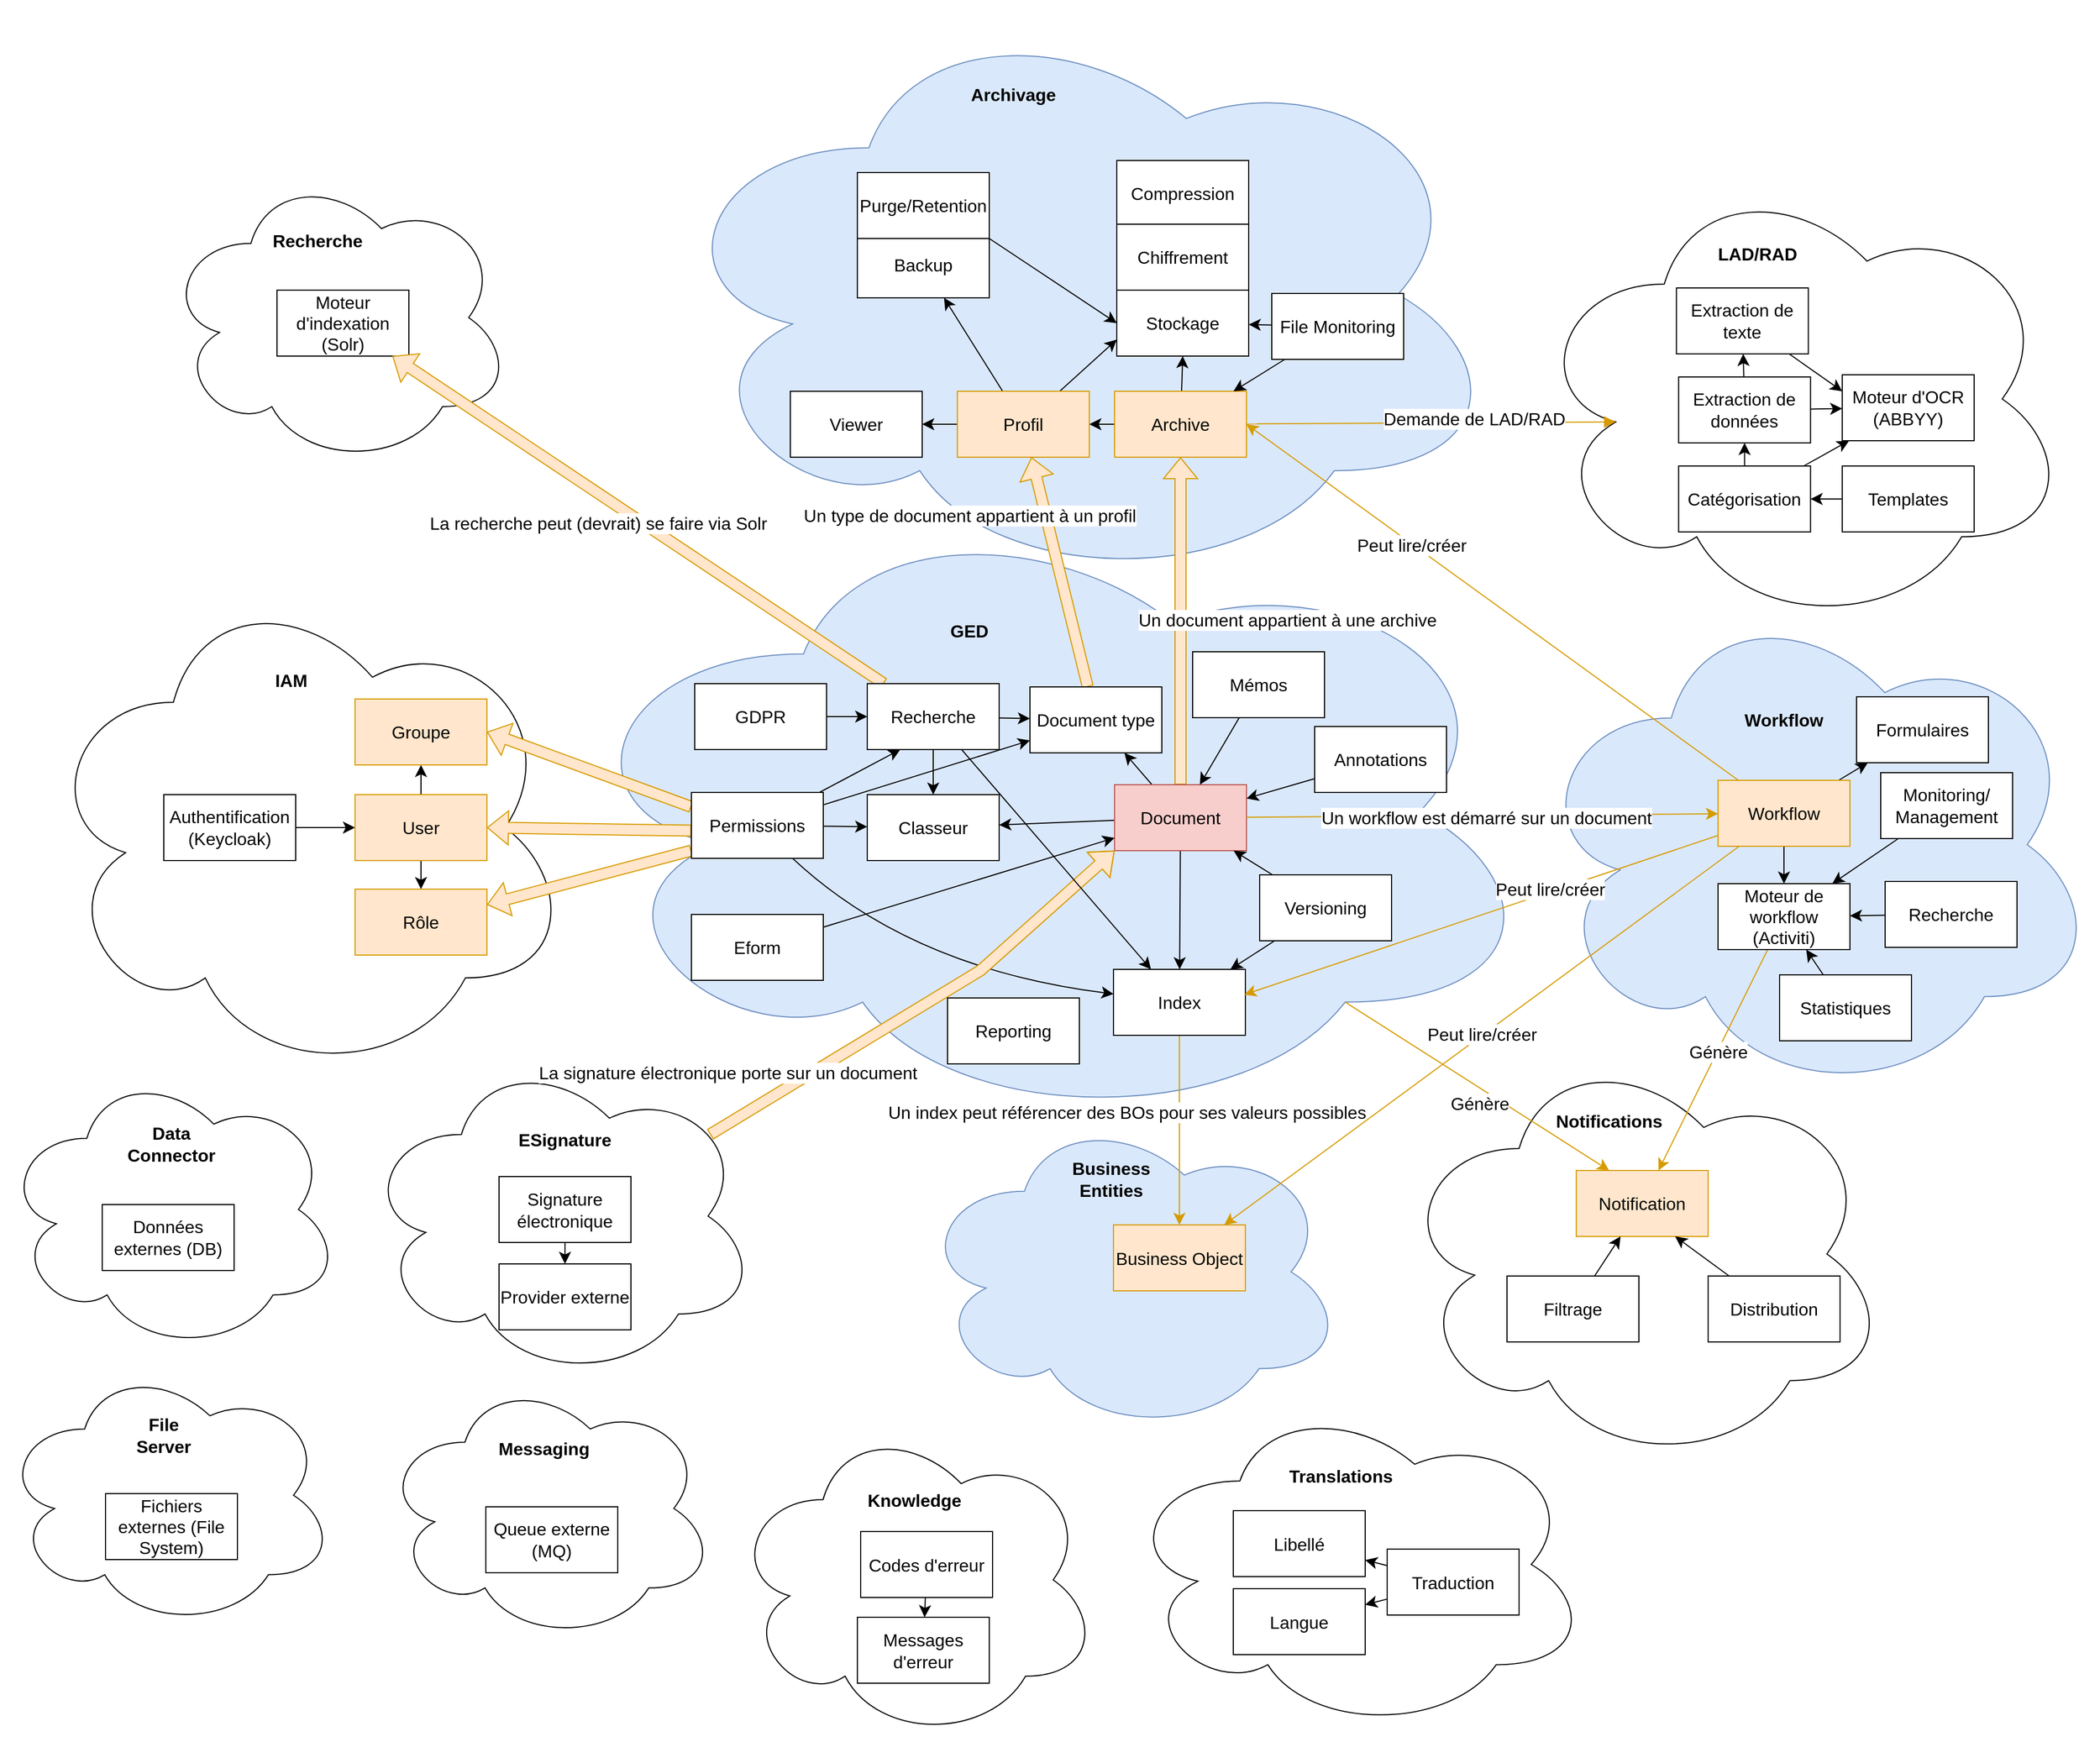 <mxfile version="23.1.1" type="github">
  <diagram name="Page-1" id="0cTdit1bKc_Ym_qucfK5">
    <mxGraphModel dx="3512" dy="2032" grid="0" gridSize="10" guides="1" tooltips="1" connect="1" arrows="1" fold="1" page="0" pageScale="1" pageWidth="827" pageHeight="1169" math="0" shadow="0">
      <root>
        <mxCell id="0" />
        <mxCell id="1" parent="0" />
        <mxCell id="MWsR9NhOi4AlFJ0MHyTv-120" value="" style="ellipse;shape=cloud;whiteSpace=wrap;html=1;fontSize=16;" parent="1" vertex="1">
          <mxGeometry x="44" y="263" width="448" height="384" as="geometry" />
        </mxCell>
        <mxCell id="MWsR9NhOi4AlFJ0MHyTv-60" value="" style="ellipse;shape=cloud;whiteSpace=wrap;html=1;fontSize=16;" parent="1" vertex="1">
          <mxGeometry x="-1189" y="-161" width="483" height="456" as="geometry" />
        </mxCell>
        <mxCell id="MWsR9NhOi4AlFJ0MHyTv-30" value="" style="ellipse;shape=cloud;whiteSpace=wrap;html=1;fontSize=16;fillColor=#dae8fc;strokeColor=#6c8ebf;" parent="1" vertex="1">
          <mxGeometry x="-628" y="-685" width="770" height="534" as="geometry" />
        </mxCell>
        <mxCell id="MWsR9NhOi4AlFJ0MHyTv-17" value="" style="ellipse;shape=cloud;whiteSpace=wrap;html=1;fontSize=16;fillColor=#dae8fc;strokeColor=#6c8ebf;" parent="1" vertex="1">
          <mxGeometry x="-391" y="324.5" width="388" height="293.5" as="geometry" />
        </mxCell>
        <mxCell id="MWsR9NhOi4AlFJ0MHyTv-8" value="" style="ellipse;shape=cloud;whiteSpace=wrap;html=1;fontSize=16;fillColor=#dae8fc;strokeColor=#6c8ebf;" parent="1" vertex="1">
          <mxGeometry x="-719" y="-235" width="896" height="576" as="geometry" />
        </mxCell>
        <mxCell id="MWsR9NhOi4AlFJ0MHyTv-7" style="edgeStyle=none;curved=1;rounded=0;orthogonalLoop=1;jettySize=auto;html=1;fontSize=12;startSize=8;endSize=8;" parent="1" source="MWsR9NhOi4AlFJ0MHyTv-1" target="MWsR9NhOi4AlFJ0MHyTv-2" edge="1">
          <mxGeometry relative="1" as="geometry" />
        </mxCell>
        <mxCell id="MWsR9NhOi4AlFJ0MHyTv-32" style="edgeStyle=none;curved=1;rounded=0;orthogonalLoop=1;jettySize=auto;html=1;entryX=0.5;entryY=1;entryDx=0;entryDy=0;fontSize=12;startArrow=none;startFill=0;fillColor=#ffe6cc;strokeColor=#d79b00;endArrow=classic;endFill=1;shape=flexArrow;" parent="1" source="MWsR9NhOi4AlFJ0MHyTv-1" target="MWsR9NhOi4AlFJ0MHyTv-31" edge="1">
          <mxGeometry relative="1" as="geometry" />
        </mxCell>
        <mxCell id="MWsR9NhOi4AlFJ0MHyTv-38" value="Un document appartient à une archive" style="edgeLabel;html=1;align=center;verticalAlign=middle;resizable=0;points=[];fontSize=16;" parent="MWsR9NhOi4AlFJ0MHyTv-32" vertex="1" connectable="0">
          <mxGeometry x="0.11" y="-2" relative="1" as="geometry">
            <mxPoint x="95" y="15" as="offset" />
          </mxGeometry>
        </mxCell>
        <mxCell id="MWsR9NhOi4AlFJ0MHyTv-55" style="edgeStyle=none;curved=1;rounded=0;orthogonalLoop=1;jettySize=auto;html=1;fontSize=12;startSize=8;endSize=8;" parent="1" source="MWsR9NhOi4AlFJ0MHyTv-1" target="MWsR9NhOi4AlFJ0MHyTv-54" edge="1">
          <mxGeometry relative="1" as="geometry" />
        </mxCell>
        <mxCell id="-pzp6EkCXluZw9pxXSIb-24" style="edgeStyle=none;curved=1;rounded=0;orthogonalLoop=1;jettySize=auto;html=1;fontSize=12;startSize=8;endSize=8;" edge="1" parent="1" source="MWsR9NhOi4AlFJ0MHyTv-1" target="MWsR9NhOi4AlFJ0MHyTv-3">
          <mxGeometry relative="1" as="geometry" />
        </mxCell>
        <mxCell id="MWsR9NhOi4AlFJ0MHyTv-1" value="Document" style="rounded=0;whiteSpace=wrap;html=1;fontSize=16;fillColor=#f8cecc;strokeColor=#b85450;" parent="1" vertex="1">
          <mxGeometry x="-212" y="28" width="120" height="60" as="geometry" />
        </mxCell>
        <mxCell id="MWsR9NhOi4AlFJ0MHyTv-25" style="edgeStyle=none;curved=1;rounded=0;orthogonalLoop=1;jettySize=auto;html=1;fontSize=12;startSize=8;endSize=8;fillColor=#ffe6cc;strokeColor=#d79b00;" parent="1" source="MWsR9NhOi4AlFJ0MHyTv-2" target="MWsR9NhOi4AlFJ0MHyTv-18" edge="1">
          <mxGeometry relative="1" as="geometry" />
        </mxCell>
        <mxCell id="MWsR9NhOi4AlFJ0MHyTv-27" value="Un index peut référencer des BOs pour ses valeurs possibles" style="edgeLabel;html=1;align=center;verticalAlign=middle;resizable=0;points=[];fontSize=16;" parent="MWsR9NhOi4AlFJ0MHyTv-25" vertex="1" connectable="0">
          <mxGeometry x="-0.388" y="4" relative="1" as="geometry">
            <mxPoint x="-52" y="17" as="offset" />
          </mxGeometry>
        </mxCell>
        <mxCell id="MWsR9NhOi4AlFJ0MHyTv-129" style="edgeStyle=none;curved=1;rounded=0;orthogonalLoop=1;jettySize=auto;html=1;entryX=0.25;entryY=0;entryDx=0;entryDy=0;fontSize=12;startSize=8;endSize=8;exitX=0.8;exitY=0.8;exitDx=0;exitDy=0;exitPerimeter=0;fillColor=#ffe6cc;strokeColor=#d79b00;" parent="1" source="MWsR9NhOi4AlFJ0MHyTv-8" target="MWsR9NhOi4AlFJ0MHyTv-121" edge="1">
          <mxGeometry relative="1" as="geometry" />
        </mxCell>
        <mxCell id="MWsR9NhOi4AlFJ0MHyTv-130" value="Génère" style="edgeLabel;html=1;align=center;verticalAlign=middle;resizable=0;points=[];fontSize=16;" parent="MWsR9NhOi4AlFJ0MHyTv-129" vertex="1" connectable="0">
          <mxGeometry x="-0.18" y="-1" relative="1" as="geometry">
            <mxPoint x="24" y="28" as="offset" />
          </mxGeometry>
        </mxCell>
        <mxCell id="MWsR9NhOi4AlFJ0MHyTv-2" value="Index" style="rounded=0;whiteSpace=wrap;html=1;fontSize=16;" parent="1" vertex="1">
          <mxGeometry x="-213" y="196" width="120" height="60" as="geometry" />
        </mxCell>
        <mxCell id="-pzp6EkCXluZw9pxXSIb-22" style="edgeStyle=none;curved=1;rounded=0;orthogonalLoop=1;jettySize=auto;html=1;fontSize=12;fillColor=#ffe6cc;strokeColor=#d79b00;shape=flexArrow;" edge="1" parent="1" source="MWsR9NhOi4AlFJ0MHyTv-3" target="MWsR9NhOi4AlFJ0MHyTv-114">
          <mxGeometry relative="1" as="geometry" />
        </mxCell>
        <mxCell id="-pzp6EkCXluZw9pxXSIb-23" value="Un type de document appartient à un profil" style="edgeLabel;html=1;align=center;verticalAlign=middle;resizable=0;points=[];fontSize=16;" vertex="1" connectable="0" parent="-pzp6EkCXluZw9pxXSIb-22">
          <mxGeometry x="0.036" y="-2" relative="1" as="geometry">
            <mxPoint x="-83" y="-47" as="offset" />
          </mxGeometry>
        </mxCell>
        <mxCell id="MWsR9NhOi4AlFJ0MHyTv-3" value="Document type" style="rounded=0;whiteSpace=wrap;html=1;fontSize=16;" parent="1" vertex="1">
          <mxGeometry x="-289" y="-61" width="120" height="60" as="geometry" />
        </mxCell>
        <mxCell id="MWsR9NhOi4AlFJ0MHyTv-9" value="GED" style="text;html=1;strokeColor=none;fillColor=none;align=center;verticalAlign=middle;whiteSpace=wrap;rounded=0;fontSize=16;fontStyle=1" parent="1" vertex="1">
          <mxGeometry x="-374" y="-127" width="60" height="30" as="geometry" />
        </mxCell>
        <mxCell id="MWsR9NhOi4AlFJ0MHyTv-10" value="" style="ellipse;shape=cloud;whiteSpace=wrap;html=1;fontSize=16;fillColor=#dae8fc;strokeColor=#6c8ebf;" parent="1" vertex="1">
          <mxGeometry x="165" y="-148" width="518" height="461" as="geometry" />
        </mxCell>
        <mxCell id="MWsR9NhOi4AlFJ0MHyTv-20" style="edgeStyle=none;curved=1;rounded=0;orthogonalLoop=1;jettySize=auto;html=1;fontSize=12;startSize=8;endSize=8;endArrow=none;endFill=0;startArrow=classic;startFill=1;fillColor=#ffe6cc;strokeColor=#d79b00;" parent="1" source="MWsR9NhOi4AlFJ0MHyTv-11" target="MWsR9NhOi4AlFJ0MHyTv-1" edge="1">
          <mxGeometry relative="1" as="geometry" />
        </mxCell>
        <mxCell id="MWsR9NhOi4AlFJ0MHyTv-26" value="Un workflow est démarré sur un document" style="edgeLabel;html=1;align=center;verticalAlign=middle;resizable=0;points=[];fontSize=16;" parent="MWsR9NhOi4AlFJ0MHyTv-20" vertex="1" connectable="0">
          <mxGeometry x="0.148" relative="1" as="geometry">
            <mxPoint x="35" y="2" as="offset" />
          </mxGeometry>
        </mxCell>
        <mxCell id="MWsR9NhOi4AlFJ0MHyTv-39" style="edgeStyle=none;curved=1;rounded=0;orthogonalLoop=1;jettySize=auto;html=1;entryX=1;entryY=0.5;entryDx=0;entryDy=0;fontSize=12;startSize=8;endSize=8;fillColor=#ffe6cc;strokeColor=#d79b00;" parent="1" source="MWsR9NhOi4AlFJ0MHyTv-11" target="MWsR9NhOi4AlFJ0MHyTv-31" edge="1">
          <mxGeometry relative="1" as="geometry" />
        </mxCell>
        <mxCell id="MWsR9NhOi4AlFJ0MHyTv-40" value="Peut lire/créer" style="edgeLabel;html=1;align=center;verticalAlign=middle;resizable=0;points=[];fontSize=16;" parent="MWsR9NhOi4AlFJ0MHyTv-39" vertex="1" connectable="0">
          <mxGeometry x="0.33" y="1" relative="1" as="geometry">
            <mxPoint as="offset" />
          </mxGeometry>
        </mxCell>
        <mxCell id="MWsR9NhOi4AlFJ0MHyTv-44" style="edgeStyle=none;curved=1;rounded=0;orthogonalLoop=1;jettySize=auto;html=1;fontSize=12;startSize=8;endSize=8;fillColor=#ffe6cc;strokeColor=#d79b00;" parent="1" source="MWsR9NhOi4AlFJ0MHyTv-11" target="MWsR9NhOi4AlFJ0MHyTv-18" edge="1">
          <mxGeometry relative="1" as="geometry" />
        </mxCell>
        <mxCell id="MWsR9NhOi4AlFJ0MHyTv-45" value="Peut lire/créer" style="edgeLabel;html=1;align=center;verticalAlign=middle;resizable=0;points=[];fontSize=16;" parent="MWsR9NhOi4AlFJ0MHyTv-44" vertex="1" connectable="0">
          <mxGeometry x="-0.002" y="-1" relative="1" as="geometry">
            <mxPoint as="offset" />
          </mxGeometry>
        </mxCell>
        <mxCell id="MWsR9NhOi4AlFJ0MHyTv-164" style="edgeStyle=none;curved=1;rounded=0;orthogonalLoop=1;jettySize=auto;html=1;fontSize=12;startSize=8;endSize=8;" parent="1" source="MWsR9NhOi4AlFJ0MHyTv-11" target="MWsR9NhOi4AlFJ0MHyTv-46" edge="1">
          <mxGeometry relative="1" as="geometry" />
        </mxCell>
        <mxCell id="-pzp6EkCXluZw9pxXSIb-17" style="edgeStyle=none;curved=1;rounded=0;orthogonalLoop=1;jettySize=auto;html=1;fontSize=12;startSize=8;endSize=8;" edge="1" parent="1" source="MWsR9NhOi4AlFJ0MHyTv-11" target="-pzp6EkCXluZw9pxXSIb-1">
          <mxGeometry relative="1" as="geometry" />
        </mxCell>
        <mxCell id="MWsR9NhOi4AlFJ0MHyTv-11" value="Workflow" style="rounded=0;whiteSpace=wrap;html=1;fontSize=16;fillColor=#ffe6cc;strokeColor=#d79b00;" parent="1" vertex="1">
          <mxGeometry x="337" y="24" width="120" height="60" as="geometry" />
        </mxCell>
        <mxCell id="MWsR9NhOi4AlFJ0MHyTv-13" value="Workflow" style="text;html=1;strokeColor=none;fillColor=none;align=center;verticalAlign=middle;whiteSpace=wrap;rounded=0;fontSize=16;fontStyle=1" parent="1" vertex="1">
          <mxGeometry x="367" y="-46" width="60" height="30" as="geometry" />
        </mxCell>
        <mxCell id="MWsR9NhOi4AlFJ0MHyTv-18" value="Business Object" style="rounded=0;whiteSpace=wrap;html=1;fontSize=16;fillColor=#ffe6cc;strokeColor=#d79b00;" parent="1" vertex="1">
          <mxGeometry x="-213" y="428.5" width="120" height="60" as="geometry" />
        </mxCell>
        <mxCell id="MWsR9NhOi4AlFJ0MHyTv-21" value="Business Entities " style="text;html=1;strokeColor=none;fillColor=none;align=center;verticalAlign=middle;whiteSpace=wrap;rounded=0;fontSize=16;fontStyle=1" parent="1" vertex="1">
          <mxGeometry x="-245" y="371.5" width="60" height="30" as="geometry" />
        </mxCell>
        <mxCell id="-pzp6EkCXluZw9pxXSIb-29" style="edgeStyle=none;curved=1;rounded=0;orthogonalLoop=1;jettySize=auto;html=1;fontSize=12;startSize=8;endSize=8;" edge="1" parent="1" source="MWsR9NhOi4AlFJ0MHyTv-31" target="MWsR9NhOi4AlFJ0MHyTv-114">
          <mxGeometry relative="1" as="geometry" />
        </mxCell>
        <mxCell id="-pzp6EkCXluZw9pxXSIb-34" style="edgeStyle=none;curved=1;rounded=0;orthogonalLoop=1;jettySize=auto;html=1;entryX=0.5;entryY=1;entryDx=0;entryDy=0;fontSize=12;startSize=8;endSize=8;" edge="1" parent="1" source="MWsR9NhOi4AlFJ0MHyTv-31" target="MWsR9NhOi4AlFJ0MHyTv-33">
          <mxGeometry relative="1" as="geometry" />
        </mxCell>
        <mxCell id="MWsR9NhOi4AlFJ0MHyTv-31" value="Archive" style="rounded=0;whiteSpace=wrap;html=1;fontSize=16;fillColor=#ffe6cc;strokeColor=#d79b00;" parent="1" vertex="1">
          <mxGeometry x="-212" y="-330" width="120" height="60" as="geometry" />
        </mxCell>
        <mxCell id="MWsR9NhOi4AlFJ0MHyTv-33" value="Stockage" style="rounded=0;whiteSpace=wrap;html=1;fontSize=16;" parent="1" vertex="1">
          <mxGeometry x="-210" y="-422" width="120" height="60" as="geometry" />
        </mxCell>
        <mxCell id="MWsR9NhOi4AlFJ0MHyTv-35" value="Archivage" style="text;html=1;strokeColor=none;fillColor=none;align=center;verticalAlign=middle;whiteSpace=wrap;rounded=0;fontSize=16;shadow=0;fontStyle=1" parent="1" vertex="1">
          <mxGeometry x="-334" y="-615" width="60" height="30" as="geometry" />
        </mxCell>
        <mxCell id="MWsR9NhOi4AlFJ0MHyTv-36" value="Backup" style="rounded=0;whiteSpace=wrap;html=1;fontSize=16;" parent="1" vertex="1">
          <mxGeometry x="-446" y="-475" width="120" height="60" as="geometry" />
        </mxCell>
        <mxCell id="MWsR9NhOi4AlFJ0MHyTv-42" style="edgeStyle=none;curved=1;rounded=0;orthogonalLoop=1;jettySize=auto;html=1;entryX=0.992;entryY=0.383;entryDx=0;entryDy=0;entryPerimeter=0;fontSize=12;startSize=8;endSize=8;fillColor=#ffe6cc;strokeColor=#d79b00;" parent="1" source="MWsR9NhOi4AlFJ0MHyTv-11" target="MWsR9NhOi4AlFJ0MHyTv-2" edge="1">
          <mxGeometry relative="1" as="geometry" />
        </mxCell>
        <mxCell id="MWsR9NhOi4AlFJ0MHyTv-43" value="Peut lire/créer" style="edgeLabel;html=1;align=center;verticalAlign=middle;resizable=0;points=[];fontSize=16;" parent="MWsR9NhOi4AlFJ0MHyTv-42" vertex="1" connectable="0">
          <mxGeometry x="0.169" y="-1" relative="1" as="geometry">
            <mxPoint x="99" y="-35" as="offset" />
          </mxGeometry>
        </mxCell>
        <mxCell id="MWsR9NhOi4AlFJ0MHyTv-127" style="edgeStyle=none;curved=1;rounded=0;orthogonalLoop=1;jettySize=auto;html=1;fontSize=12;startSize=8;endSize=8;fillColor=#ffe6cc;strokeColor=#d79b00;" parent="1" source="MWsR9NhOi4AlFJ0MHyTv-46" target="MWsR9NhOi4AlFJ0MHyTv-121" edge="1">
          <mxGeometry relative="1" as="geometry" />
        </mxCell>
        <mxCell id="MWsR9NhOi4AlFJ0MHyTv-128" value="Génère" style="edgeLabel;html=1;align=center;verticalAlign=middle;resizable=0;points=[];fontSize=16;" parent="MWsR9NhOi4AlFJ0MHyTv-127" vertex="1" connectable="0">
          <mxGeometry x="-0.08" relative="1" as="geometry">
            <mxPoint as="offset" />
          </mxGeometry>
        </mxCell>
        <mxCell id="MWsR9NhOi4AlFJ0MHyTv-46" value="Moteur de workflow (Activiti)" style="rounded=0;whiteSpace=wrap;html=1;fontSize=16;" parent="1" vertex="1">
          <mxGeometry x="337" y="118" width="120" height="60" as="geometry" />
        </mxCell>
        <mxCell id="MWsR9NhOi4AlFJ0MHyTv-165" style="edgeStyle=none;curved=1;rounded=0;orthogonalLoop=1;jettySize=auto;html=1;fontSize=12;startSize=8;endSize=8;" parent="1" source="MWsR9NhOi4AlFJ0MHyTv-48" target="MWsR9NhOi4AlFJ0MHyTv-46" edge="1">
          <mxGeometry relative="1" as="geometry" />
        </mxCell>
        <mxCell id="MWsR9NhOi4AlFJ0MHyTv-48" value="Monitoring/&lt;br&gt;Management" style="rounded=0;whiteSpace=wrap;html=1;fontSize=16;" parent="1" vertex="1">
          <mxGeometry x="485" y="17" width="120" height="60" as="geometry" />
        </mxCell>
        <mxCell id="MWsR9NhOi4AlFJ0MHyTv-54" value="Classeur" style="rounded=0;whiteSpace=wrap;html=1;fontSize=16;" parent="1" vertex="1">
          <mxGeometry x="-437" y="37" width="120" height="60" as="geometry" />
        </mxCell>
        <mxCell id="MWsR9NhOi4AlFJ0MHyTv-57" style="edgeStyle=none;curved=1;rounded=0;orthogonalLoop=1;jettySize=auto;html=1;fontSize=12;startSize=8;endSize=8;" parent="1" source="MWsR9NhOi4AlFJ0MHyTv-56" target="MWsR9NhOi4AlFJ0MHyTv-54" edge="1">
          <mxGeometry relative="1" as="geometry" />
        </mxCell>
        <mxCell id="MWsR9NhOi4AlFJ0MHyTv-58" style="edgeStyle=none;curved=1;rounded=0;orthogonalLoop=1;jettySize=auto;html=1;fontSize=12;startSize=8;endSize=8;" parent="1" source="MWsR9NhOi4AlFJ0MHyTv-56" target="MWsR9NhOi4AlFJ0MHyTv-3" edge="1">
          <mxGeometry relative="1" as="geometry" />
        </mxCell>
        <mxCell id="MWsR9NhOi4AlFJ0MHyTv-74" style="edgeStyle=none;curved=1;rounded=0;orthogonalLoop=1;jettySize=auto;html=1;entryX=1;entryY=0.5;entryDx=0;entryDy=0;fontSize=12;fillColor=#ffe6cc;strokeColor=#d79b00;shape=flexArrow;" parent="1" target="MWsR9NhOi4AlFJ0MHyTv-65" edge="1">
          <mxGeometry relative="1" as="geometry">
            <mxPoint x="-597" y="48.223" as="sourcePoint" />
          </mxGeometry>
        </mxCell>
        <mxCell id="MWsR9NhOi4AlFJ0MHyTv-75" style="edgeStyle=none;curved=1;rounded=0;orthogonalLoop=1;jettySize=auto;html=1;entryX=1;entryY=0.5;entryDx=0;entryDy=0;fontSize=12;fillColor=#ffe6cc;strokeColor=#d79b00;shape=flexArrow;" parent="1" target="MWsR9NhOi4AlFJ0MHyTv-62" edge="1">
          <mxGeometry relative="1" as="geometry">
            <mxPoint x="-597" y="69.793" as="sourcePoint" />
          </mxGeometry>
        </mxCell>
        <mxCell id="MWsR9NhOi4AlFJ0MHyTv-76" style="edgeStyle=none;curved=1;rounded=0;orthogonalLoop=1;jettySize=auto;html=1;fontSize=12;fillColor=#ffe6cc;strokeColor=#d79b00;shape=flexArrow;" parent="1" target="MWsR9NhOi4AlFJ0MHyTv-63" edge="1">
          <mxGeometry relative="1" as="geometry">
            <mxPoint x="-597" y="87.914" as="sourcePoint" />
          </mxGeometry>
        </mxCell>
        <mxCell id="MWsR9NhOi4AlFJ0MHyTv-156" style="edgeStyle=none;curved=1;rounded=0;orthogonalLoop=1;jettySize=auto;html=1;fontSize=12;startSize=8;endSize=8;" parent="1" source="MWsR9NhOi4AlFJ0MHyTv-56" target="MWsR9NhOi4AlFJ0MHyTv-2" edge="1">
          <mxGeometry relative="1" as="geometry">
            <Array as="points">
              <mxPoint x="-398" y="195" />
            </Array>
          </mxGeometry>
        </mxCell>
        <mxCell id="-pzp6EkCXluZw9pxXSIb-28" style="edgeStyle=none;curved=1;rounded=0;orthogonalLoop=1;jettySize=auto;html=1;entryX=0.25;entryY=1;entryDx=0;entryDy=0;fontSize=12;startSize=8;endSize=8;" edge="1" parent="1" source="MWsR9NhOi4AlFJ0MHyTv-56" target="MWsR9NhOi4AlFJ0MHyTv-50">
          <mxGeometry relative="1" as="geometry" />
        </mxCell>
        <mxCell id="MWsR9NhOi4AlFJ0MHyTv-56" value="Permissions" style="rounded=0;whiteSpace=wrap;html=1;fontSize=16;" parent="1" vertex="1">
          <mxGeometry x="-597" y="35" width="120" height="60" as="geometry" />
        </mxCell>
        <mxCell id="MWsR9NhOi4AlFJ0MHyTv-66" style="edgeStyle=none;curved=1;rounded=0;orthogonalLoop=1;jettySize=auto;html=1;fontSize=12;startSize=8;endSize=8;" parent="1" source="MWsR9NhOi4AlFJ0MHyTv-61" target="MWsR9NhOi4AlFJ0MHyTv-62" edge="1">
          <mxGeometry relative="1" as="geometry" />
        </mxCell>
        <mxCell id="MWsR9NhOi4AlFJ0MHyTv-61" value="Authentification (Keycloak)" style="rounded=0;whiteSpace=wrap;html=1;fontSize=16;" parent="1" vertex="1">
          <mxGeometry x="-1077" y="37" width="120" height="60" as="geometry" />
        </mxCell>
        <mxCell id="MWsR9NhOi4AlFJ0MHyTv-72" style="edgeStyle=none;curved=1;rounded=0;orthogonalLoop=1;jettySize=auto;html=1;fontSize=12;startSize=8;endSize=8;" parent="1" source="MWsR9NhOi4AlFJ0MHyTv-62" target="MWsR9NhOi4AlFJ0MHyTv-65" edge="1">
          <mxGeometry relative="1" as="geometry" />
        </mxCell>
        <mxCell id="MWsR9NhOi4AlFJ0MHyTv-73" style="edgeStyle=none;curved=1;rounded=0;orthogonalLoop=1;jettySize=auto;html=1;fontSize=12;startSize=8;endSize=8;" parent="1" source="MWsR9NhOi4AlFJ0MHyTv-62" target="MWsR9NhOi4AlFJ0MHyTv-63" edge="1">
          <mxGeometry relative="1" as="geometry" />
        </mxCell>
        <mxCell id="MWsR9NhOi4AlFJ0MHyTv-62" value="User" style="rounded=0;whiteSpace=wrap;html=1;fontSize=16;fillColor=#ffe6cc;strokeColor=#d79b00;" parent="1" vertex="1">
          <mxGeometry x="-903" y="37" width="120" height="60" as="geometry" />
        </mxCell>
        <mxCell id="MWsR9NhOi4AlFJ0MHyTv-63" value="Rôle" style="rounded=0;whiteSpace=wrap;html=1;fontSize=16;fillColor=#ffe6cc;strokeColor=#d79b00;" parent="1" vertex="1">
          <mxGeometry x="-903" y="123" width="120" height="60" as="geometry" />
        </mxCell>
        <mxCell id="MWsR9NhOi4AlFJ0MHyTv-65" value="Groupe" style="rounded=0;whiteSpace=wrap;html=1;fontSize=16;fillColor=#ffe6cc;strokeColor=#d79b00;" parent="1" vertex="1">
          <mxGeometry x="-903" y="-50" width="120" height="60" as="geometry" />
        </mxCell>
        <mxCell id="MWsR9NhOi4AlFJ0MHyTv-67" value="IAM" style="text;html=1;strokeColor=none;fillColor=none;align=center;verticalAlign=middle;whiteSpace=wrap;rounded=0;fontSize=16;fontStyle=1" parent="1" vertex="1">
          <mxGeometry x="-991" y="-82" width="60" height="30" as="geometry" />
        </mxCell>
        <mxCell id="MWsR9NhOi4AlFJ0MHyTv-78" style="edgeStyle=none;curved=1;rounded=0;orthogonalLoop=1;jettySize=auto;html=1;fontSize=12;startSize=8;endSize=8;" parent="1" source="MWsR9NhOi4AlFJ0MHyTv-77" target="MWsR9NhOi4AlFJ0MHyTv-46" edge="1">
          <mxGeometry relative="1" as="geometry" />
        </mxCell>
        <mxCell id="MWsR9NhOi4AlFJ0MHyTv-77" value="Recherche" style="rounded=0;whiteSpace=wrap;html=1;fontSize=16;" parent="1" vertex="1">
          <mxGeometry x="489" y="116" width="120" height="60" as="geometry" />
        </mxCell>
        <mxCell id="MWsR9NhOi4AlFJ0MHyTv-79" value="" style="ellipse;shape=cloud;whiteSpace=wrap;html=1;fontSize=16;" parent="1" vertex="1">
          <mxGeometry x="165.16" y="-532" width="491.84" height="418" as="geometry" />
        </mxCell>
        <mxCell id="MWsR9NhOi4AlFJ0MHyTv-83" style="edgeStyle=none;curved=1;rounded=0;orthogonalLoop=1;jettySize=auto;html=1;fontSize=12;startSize=8;endSize=8;startArrow=block;startFill=1;endArrow=none;endFill=0;fillColor=#ffe6cc;strokeColor=#d79b00;exitX=0.16;exitY=0.55;exitDx=0;exitDy=0;exitPerimeter=0;" parent="1" source="MWsR9NhOi4AlFJ0MHyTv-79" target="MWsR9NhOi4AlFJ0MHyTv-31" edge="1">
          <mxGeometry relative="1" as="geometry">
            <mxPoint x="230" y="-269" as="sourcePoint" />
          </mxGeometry>
        </mxCell>
        <mxCell id="MWsR9NhOi4AlFJ0MHyTv-84" value="Demande de LAD/RAD" style="edgeLabel;html=1;align=center;verticalAlign=middle;resizable=0;points=[];fontSize=16;" parent="MWsR9NhOi4AlFJ0MHyTv-83" vertex="1" connectable="0">
          <mxGeometry x="-0.062" y="-2" relative="1" as="geometry">
            <mxPoint x="28" y="-2" as="offset" />
          </mxGeometry>
        </mxCell>
        <mxCell id="MWsR9NhOi4AlFJ0MHyTv-81" value="LAD/RAD" style="text;html=1;strokeColor=none;fillColor=none;align=center;verticalAlign=middle;whiteSpace=wrap;rounded=0;fontSize=16;fontStyle=1" parent="1" vertex="1">
          <mxGeometry x="343" y="-470" width="60" height="30" as="geometry" />
        </mxCell>
        <mxCell id="MWsR9NhOi4AlFJ0MHyTv-91" style="edgeStyle=none;curved=1;rounded=0;orthogonalLoop=1;jettySize=auto;html=1;entryX=0;entryY=0.25;entryDx=0;entryDy=0;fontSize=12;startSize=8;endSize=8;" parent="1" source="MWsR9NhOi4AlFJ0MHyTv-85" target="MWsR9NhOi4AlFJ0MHyTv-88" edge="1">
          <mxGeometry relative="1" as="geometry" />
        </mxCell>
        <mxCell id="MWsR9NhOi4AlFJ0MHyTv-85" value="Extraction de texte" style="rounded=0;whiteSpace=wrap;html=1;fontSize=16;" parent="1" vertex="1">
          <mxGeometry x="299.16" y="-424" width="120" height="60" as="geometry" />
        </mxCell>
        <mxCell id="MWsR9NhOi4AlFJ0MHyTv-92" style="edgeStyle=none;curved=1;rounded=0;orthogonalLoop=1;jettySize=auto;html=1;fontSize=12;startSize=8;endSize=8;" parent="1" source="MWsR9NhOi4AlFJ0MHyTv-86" target="MWsR9NhOi4AlFJ0MHyTv-85" edge="1">
          <mxGeometry relative="1" as="geometry" />
        </mxCell>
        <mxCell id="-pzp6EkCXluZw9pxXSIb-16" style="edgeStyle=none;curved=1;rounded=0;orthogonalLoop=1;jettySize=auto;html=1;fontSize=12;startSize=8;endSize=8;" edge="1" parent="1" source="MWsR9NhOi4AlFJ0MHyTv-86" target="MWsR9NhOi4AlFJ0MHyTv-88">
          <mxGeometry relative="1" as="geometry" />
        </mxCell>
        <mxCell id="MWsR9NhOi4AlFJ0MHyTv-86" value="Extraction de données" style="rounded=0;whiteSpace=wrap;html=1;fontSize=16;" parent="1" vertex="1">
          <mxGeometry x="301.16" y="-343" width="120" height="60" as="geometry" />
        </mxCell>
        <mxCell id="MWsR9NhOi4AlFJ0MHyTv-94" style="edgeStyle=none;curved=1;rounded=0;orthogonalLoop=1;jettySize=auto;html=1;fontSize=12;startSize=8;endSize=8;" parent="1" source="MWsR9NhOi4AlFJ0MHyTv-87" target="MWsR9NhOi4AlFJ0MHyTv-88" edge="1">
          <mxGeometry relative="1" as="geometry" />
        </mxCell>
        <mxCell id="-pzp6EkCXluZw9pxXSIb-15" style="edgeStyle=none;curved=1;rounded=0;orthogonalLoop=1;jettySize=auto;html=1;fontSize=12;startSize=8;endSize=8;" edge="1" parent="1" source="MWsR9NhOi4AlFJ0MHyTv-87" target="MWsR9NhOi4AlFJ0MHyTv-86">
          <mxGeometry relative="1" as="geometry" />
        </mxCell>
        <mxCell id="MWsR9NhOi4AlFJ0MHyTv-87" value="Catégorisation" style="rounded=0;whiteSpace=wrap;html=1;fontSize=16;" parent="1" vertex="1">
          <mxGeometry x="301.16" y="-262" width="120" height="60" as="geometry" />
        </mxCell>
        <mxCell id="MWsR9NhOi4AlFJ0MHyTv-88" value="Moteur d&#39;OCR (ABBYY)" style="rounded=0;whiteSpace=wrap;html=1;fontSize=16;" parent="1" vertex="1">
          <mxGeometry x="450" y="-345" width="120" height="60" as="geometry" />
        </mxCell>
        <mxCell id="MWsR9NhOi4AlFJ0MHyTv-95" value="" style="ellipse;shape=cloud;whiteSpace=wrap;html=1;fontSize=16;" parent="1" vertex="1">
          <mxGeometry x="-1224" y="285" width="308" height="259" as="geometry" />
        </mxCell>
        <mxCell id="MWsR9NhOi4AlFJ0MHyTv-96" value="Data Connector" style="text;html=1;strokeColor=none;fillColor=none;align=center;verticalAlign=middle;whiteSpace=wrap;rounded=0;fontSize=16;fontStyle=1" parent="1" vertex="1">
          <mxGeometry x="-1100" y="340" width="60" height="30" as="geometry" />
        </mxCell>
        <mxCell id="MWsR9NhOi4AlFJ0MHyTv-97" value="Données externes (DB)" style="rounded=0;whiteSpace=wrap;html=1;fontSize=16;" parent="1" vertex="1">
          <mxGeometry x="-1133" y="410" width="120" height="60" as="geometry" />
        </mxCell>
        <mxCell id="MWsR9NhOi4AlFJ0MHyTv-99" style="edgeStyle=none;curved=1;rounded=0;orthogonalLoop=1;jettySize=auto;html=1;fontSize=12;startSize=8;endSize=8;" parent="1" source="MWsR9NhOi4AlFJ0MHyTv-98" target="MWsR9NhOi4AlFJ0MHyTv-1" edge="1">
          <mxGeometry relative="1" as="geometry" />
        </mxCell>
        <mxCell id="MWsR9NhOi4AlFJ0MHyTv-98" value="Eform" style="rounded=0;whiteSpace=wrap;html=1;fontSize=16;" parent="1" vertex="1">
          <mxGeometry x="-597" y="146" width="120" height="60" as="geometry" />
        </mxCell>
        <mxCell id="MWsR9NhOi4AlFJ0MHyTv-100" value="" style="ellipse;shape=cloud;whiteSpace=wrap;html=1;fontSize=16;" parent="1" vertex="1">
          <mxGeometry x="-896" y="272" width="359" height="297" as="geometry" />
        </mxCell>
        <mxCell id="MWsR9NhOi4AlFJ0MHyTv-103" style="edgeStyle=none;curved=1;rounded=0;orthogonalLoop=1;jettySize=auto;html=1;fontSize=12;fillColor=#ffe6cc;strokeColor=#d79b00;entryX=0;entryY=1;entryDx=0;entryDy=0;shape=flexArrow;exitX=0.88;exitY=0.25;exitDx=0;exitDy=0;exitPerimeter=0;" parent="1" source="MWsR9NhOi4AlFJ0MHyTv-100" target="MWsR9NhOi4AlFJ0MHyTv-1" edge="1">
          <mxGeometry relative="1" as="geometry">
            <Array as="points">
              <mxPoint x="-334" y="197" />
            </Array>
          </mxGeometry>
        </mxCell>
        <mxCell id="MWsR9NhOi4AlFJ0MHyTv-104" value="La signature électronique porte sur un document" style="edgeLabel;html=1;align=center;verticalAlign=middle;resizable=0;points=[];fontSize=16;" parent="MWsR9NhOi4AlFJ0MHyTv-103" vertex="1" connectable="0">
          <mxGeometry x="-0.481" y="8" relative="1" as="geometry">
            <mxPoint x="-80" y="11" as="offset" />
          </mxGeometry>
        </mxCell>
        <mxCell id="MWsR9NhOi4AlFJ0MHyTv-140" style="edgeStyle=none;curved=1;rounded=0;orthogonalLoop=1;jettySize=auto;html=1;fontSize=12;startSize=8;endSize=8;" parent="1" source="MWsR9NhOi4AlFJ0MHyTv-101" target="MWsR9NhOi4AlFJ0MHyTv-118" edge="1">
          <mxGeometry relative="1" as="geometry" />
        </mxCell>
        <mxCell id="MWsR9NhOi4AlFJ0MHyTv-101" value="Signature électronique" style="rounded=0;whiteSpace=wrap;html=1;fontSize=16;" parent="1" vertex="1">
          <mxGeometry x="-772" y="384.5" width="120" height="60" as="geometry" />
        </mxCell>
        <mxCell id="MWsR9NhOi4AlFJ0MHyTv-102" value="ESignature" style="text;html=1;strokeColor=none;fillColor=none;align=center;verticalAlign=middle;whiteSpace=wrap;rounded=0;fontSize=16;fontStyle=1" parent="1" vertex="1">
          <mxGeometry x="-742" y="336" width="60" height="30" as="geometry" />
        </mxCell>
        <mxCell id="MWsR9NhOi4AlFJ0MHyTv-109" value="" style="ellipse;shape=cloud;whiteSpace=wrap;html=1;fontSize=16;" parent="1" vertex="1">
          <mxGeometry x="-1225" y="554" width="304" height="241" as="geometry" />
        </mxCell>
        <mxCell id="MWsR9NhOi4AlFJ0MHyTv-110" value="Fichiers externes (File System)" style="rounded=0;whiteSpace=wrap;html=1;fontSize=16;" parent="1" vertex="1">
          <mxGeometry x="-1130" y="673" width="120" height="60" as="geometry" />
        </mxCell>
        <mxCell id="MWsR9NhOi4AlFJ0MHyTv-111" value="File Server" style="text;html=1;strokeColor=none;fillColor=none;align=center;verticalAlign=middle;whiteSpace=wrap;rounded=0;fontSize=16;fontStyle=1" parent="1" vertex="1">
          <mxGeometry x="-1107" y="605" width="60" height="30" as="geometry" />
        </mxCell>
        <mxCell id="MWsR9NhOi4AlFJ0MHyTv-162" style="edgeStyle=none;curved=1;rounded=0;orthogonalLoop=1;jettySize=auto;html=1;fontSize=12;startSize=8;endSize=8;" parent="1" source="MWsR9NhOi4AlFJ0MHyTv-112" target="MWsR9NhOi4AlFJ0MHyTv-50" edge="1">
          <mxGeometry relative="1" as="geometry" />
        </mxCell>
        <mxCell id="MWsR9NhOi4AlFJ0MHyTv-112" value="GDPR" style="rounded=0;whiteSpace=wrap;html=1;fontSize=16;" parent="1" vertex="1">
          <mxGeometry x="-594" y="-64" width="120" height="60" as="geometry" />
        </mxCell>
        <mxCell id="-pzp6EkCXluZw9pxXSIb-5" style="edgeStyle=none;curved=1;rounded=0;orthogonalLoop=1;jettySize=auto;html=1;fontSize=12;startSize=8;endSize=8;" edge="1" parent="1" source="MWsR9NhOi4AlFJ0MHyTv-114" target="-pzp6EkCXluZw9pxXSIb-2">
          <mxGeometry relative="1" as="geometry" />
        </mxCell>
        <mxCell id="-pzp6EkCXluZw9pxXSIb-6" style="edgeStyle=none;curved=1;rounded=0;orthogonalLoop=1;jettySize=auto;html=1;fontSize=12;startSize=8;endSize=8;" edge="1" parent="1" source="MWsR9NhOi4AlFJ0MHyTv-114" target="MWsR9NhOi4AlFJ0MHyTv-36">
          <mxGeometry relative="1" as="geometry" />
        </mxCell>
        <mxCell id="-pzp6EkCXluZw9pxXSIb-12" style="edgeStyle=none;curved=1;rounded=0;orthogonalLoop=1;jettySize=auto;html=1;entryX=0;entryY=0.75;entryDx=0;entryDy=0;fontSize=12;startSize=8;endSize=8;" edge="1" parent="1" source="MWsR9NhOi4AlFJ0MHyTv-114" target="MWsR9NhOi4AlFJ0MHyTv-33">
          <mxGeometry relative="1" as="geometry" />
        </mxCell>
        <mxCell id="MWsR9NhOi4AlFJ0MHyTv-114" value="Profil" style="rounded=0;whiteSpace=wrap;html=1;fontSize=16;fillColor=#ffe6cc;strokeColor=#d79b00;" parent="1" vertex="1">
          <mxGeometry x="-355" y="-330" width="120" height="60" as="geometry" />
        </mxCell>
        <mxCell id="MWsR9NhOi4AlFJ0MHyTv-116" value="" style="ellipse;shape=cloud;whiteSpace=wrap;html=1;fontSize=16;" parent="1" vertex="1">
          <mxGeometry x="-561" y="605.5" width="335" height="292" as="geometry" />
        </mxCell>
        <mxCell id="MWsR9NhOi4AlFJ0MHyTv-135" style="edgeStyle=none;curved=1;rounded=0;orthogonalLoop=1;jettySize=auto;html=1;fontSize=12;startSize=8;endSize=8;" parent="1" source="MWsR9NhOi4AlFJ0MHyTv-117" target="MWsR9NhOi4AlFJ0MHyTv-134" edge="1">
          <mxGeometry relative="1" as="geometry" />
        </mxCell>
        <mxCell id="MWsR9NhOi4AlFJ0MHyTv-117" value="Codes d&#39;erreur" style="rounded=0;whiteSpace=wrap;html=1;fontSize=16;" parent="1" vertex="1">
          <mxGeometry x="-443" y="707.5" width="120" height="60" as="geometry" />
        </mxCell>
        <mxCell id="MWsR9NhOi4AlFJ0MHyTv-118" value="Provider externe" style="rounded=0;whiteSpace=wrap;html=1;fontSize=16;" parent="1" vertex="1">
          <mxGeometry x="-772" y="464" width="120" height="60" as="geometry" />
        </mxCell>
        <mxCell id="MWsR9NhOi4AlFJ0MHyTv-119" value="Knowledge" style="text;html=1;strokeColor=none;fillColor=none;align=center;verticalAlign=middle;whiteSpace=wrap;rounded=0;fontSize=16;fontStyle=1" parent="1" vertex="1">
          <mxGeometry x="-424" y="663.5" width="60" height="30" as="geometry" />
        </mxCell>
        <mxCell id="MWsR9NhOi4AlFJ0MHyTv-121" value="Notification" style="rounded=0;whiteSpace=wrap;html=1;fontSize=16;fillColor=#ffe6cc;strokeColor=#d79b00;" parent="1" vertex="1">
          <mxGeometry x="208" y="379" width="120" height="60" as="geometry" />
        </mxCell>
        <mxCell id="MWsR9NhOi4AlFJ0MHyTv-124" style="edgeStyle=none;curved=1;rounded=0;orthogonalLoop=1;jettySize=auto;html=1;fontSize=12;startSize=8;endSize=8;" parent="1" source="MWsR9NhOi4AlFJ0MHyTv-122" target="MWsR9NhOi4AlFJ0MHyTv-121" edge="1">
          <mxGeometry relative="1" as="geometry" />
        </mxCell>
        <mxCell id="MWsR9NhOi4AlFJ0MHyTv-122" value="Filtrage" style="rounded=0;whiteSpace=wrap;html=1;fontSize=16;" parent="1" vertex="1">
          <mxGeometry x="145" y="475" width="120" height="60" as="geometry" />
        </mxCell>
        <mxCell id="MWsR9NhOi4AlFJ0MHyTv-161" style="edgeStyle=none;curved=1;rounded=0;orthogonalLoop=1;jettySize=auto;html=1;entryX=0.75;entryY=1;entryDx=0;entryDy=0;fontSize=12;startSize=8;endSize=8;" parent="1" source="MWsR9NhOi4AlFJ0MHyTv-123" target="MWsR9NhOi4AlFJ0MHyTv-121" edge="1">
          <mxGeometry relative="1" as="geometry" />
        </mxCell>
        <mxCell id="MWsR9NhOi4AlFJ0MHyTv-123" value="Distribution" style="rounded=0;whiteSpace=wrap;html=1;fontSize=16;" parent="1" vertex="1">
          <mxGeometry x="328" y="475" width="120" height="60" as="geometry" />
        </mxCell>
        <mxCell id="MWsR9NhOi4AlFJ0MHyTv-126" value="Notifications" style="text;html=1;strokeColor=none;fillColor=none;align=center;verticalAlign=middle;whiteSpace=wrap;rounded=0;fontSize=16;fontStyle=1" parent="1" vertex="1">
          <mxGeometry x="208" y="319" width="60" height="30" as="geometry" />
        </mxCell>
        <mxCell id="MWsR9NhOi4AlFJ0MHyTv-131" value="" style="ellipse;shape=cloud;whiteSpace=wrap;html=1;fontSize=16;" parent="1" vertex="1">
          <mxGeometry x="-204" y="585.5" width="424" height="304" as="geometry" />
        </mxCell>
        <mxCell id="MWsR9NhOi4AlFJ0MHyTv-138" style="edgeStyle=none;curved=1;rounded=0;orthogonalLoop=1;jettySize=auto;html=1;fontSize=12;startSize=8;endSize=8;" parent="1" source="MWsR9NhOi4AlFJ0MHyTv-132" target="MWsR9NhOi4AlFJ0MHyTv-137" edge="1">
          <mxGeometry relative="1" as="geometry" />
        </mxCell>
        <mxCell id="MWsR9NhOi4AlFJ0MHyTv-139" style="edgeStyle=none;curved=1;rounded=0;orthogonalLoop=1;jettySize=auto;html=1;fontSize=12;startSize=8;endSize=8;" parent="1" source="MWsR9NhOi4AlFJ0MHyTv-132" target="MWsR9NhOi4AlFJ0MHyTv-136" edge="1">
          <mxGeometry relative="1" as="geometry" />
        </mxCell>
        <mxCell id="MWsR9NhOi4AlFJ0MHyTv-132" value="Traduction" style="rounded=0;whiteSpace=wrap;html=1;fontSize=16;" parent="1" vertex="1">
          <mxGeometry x="36" y="723.5" width="120" height="60" as="geometry" />
        </mxCell>
        <mxCell id="MWsR9NhOi4AlFJ0MHyTv-133" value="Translations" style="text;html=1;strokeColor=none;fillColor=none;align=center;verticalAlign=middle;whiteSpace=wrap;rounded=0;fontSize=16;fontStyle=1" parent="1" vertex="1">
          <mxGeometry x="-36" y="641.5" width="60" height="30" as="geometry" />
        </mxCell>
        <mxCell id="MWsR9NhOi4AlFJ0MHyTv-134" value="Messages d&#39;erreur" style="rounded=0;whiteSpace=wrap;html=1;fontSize=16;" parent="1" vertex="1">
          <mxGeometry x="-446" y="785.5" width="120" height="60" as="geometry" />
        </mxCell>
        <mxCell id="MWsR9NhOi4AlFJ0MHyTv-136" value="Langue" style="rounded=0;whiteSpace=wrap;html=1;fontSize=16;" parent="1" vertex="1">
          <mxGeometry x="-104" y="759.5" width="120" height="60" as="geometry" />
        </mxCell>
        <mxCell id="MWsR9NhOi4AlFJ0MHyTv-137" value="Libellé" style="rounded=0;whiteSpace=wrap;html=1;fontSize=16;" parent="1" vertex="1">
          <mxGeometry x="-104" y="688.5" width="120" height="60" as="geometry" />
        </mxCell>
        <mxCell id="MWsR9NhOi4AlFJ0MHyTv-150" value="" style="ellipse;shape=cloud;whiteSpace=wrap;html=1;fontSize=16;" parent="1" vertex="1">
          <mxGeometry x="-1077" y="-532" width="317" height="270" as="geometry" />
        </mxCell>
        <mxCell id="MWsR9NhOi4AlFJ0MHyTv-152" value="Moteur d&#39;indexation (Solr)" style="rounded=0;whiteSpace=wrap;html=1;fontSize=16;" parent="1" vertex="1">
          <mxGeometry x="-974" y="-422" width="120" height="60" as="geometry" />
        </mxCell>
        <mxCell id="MWsR9NhOi4AlFJ0MHyTv-153" value="Recherche" style="text;html=1;strokeColor=none;fillColor=none;align=center;verticalAlign=middle;whiteSpace=wrap;rounded=0;fontSize=16;fontStyle=1" parent="1" vertex="1">
          <mxGeometry x="-967" y="-482" width="60" height="30" as="geometry" />
        </mxCell>
        <mxCell id="MWsR9NhOi4AlFJ0MHyTv-155" style="edgeStyle=none;curved=1;rounded=0;orthogonalLoop=1;jettySize=auto;html=1;fontSize=12;fillColor=#ffe6cc;strokeColor=#d79b00;shape=flexArrow;" parent="1" source="MWsR9NhOi4AlFJ0MHyTv-50" target="MWsR9NhOi4AlFJ0MHyTv-152" edge="1">
          <mxGeometry relative="1" as="geometry" />
        </mxCell>
        <mxCell id="MWsR9NhOi4AlFJ0MHyTv-169" value="La recherche peut (devrait) se faire via Solr" style="edgeLabel;html=1;align=center;verticalAlign=middle;resizable=0;points=[];fontSize=16;" parent="MWsR9NhOi4AlFJ0MHyTv-155" vertex="1" connectable="0">
          <mxGeometry x="0.148" y="-1" relative="1" as="geometry">
            <mxPoint x="-4" y="26" as="offset" />
          </mxGeometry>
        </mxCell>
        <mxCell id="MWsR9NhOi4AlFJ0MHyTv-168" style="edgeStyle=none;curved=1;rounded=0;orthogonalLoop=1;jettySize=auto;html=1;fontSize=12;startSize=8;endSize=8;" parent="1" source="MWsR9NhOi4AlFJ0MHyTv-163" target="MWsR9NhOi4AlFJ0MHyTv-46" edge="1">
          <mxGeometry relative="1" as="geometry" />
        </mxCell>
        <mxCell id="MWsR9NhOi4AlFJ0MHyTv-163" value="Statistiques" style="rounded=0;whiteSpace=wrap;html=1;fontSize=16;" parent="1" vertex="1">
          <mxGeometry x="393" y="201" width="120" height="60" as="geometry" />
        </mxCell>
        <mxCell id="MWsR9NhOi4AlFJ0MHyTv-173" value="" style="ellipse;shape=cloud;whiteSpace=wrap;html=1;fontSize=16;" parent="1" vertex="1">
          <mxGeometry x="-879" y="566" width="304" height="241" as="geometry" />
        </mxCell>
        <mxCell id="MWsR9NhOi4AlFJ0MHyTv-174" value="Queue externe (MQ)" style="rounded=0;whiteSpace=wrap;html=1;fontSize=16;" parent="1" vertex="1">
          <mxGeometry x="-784" y="685" width="120" height="60" as="geometry" />
        </mxCell>
        <mxCell id="MWsR9NhOi4AlFJ0MHyTv-175" value="Messaging" style="text;html=1;strokeColor=none;fillColor=none;align=center;verticalAlign=middle;whiteSpace=wrap;rounded=0;fontSize=16;fontStyle=1" parent="1" vertex="1">
          <mxGeometry x="-761" y="617" width="60" height="30" as="geometry" />
        </mxCell>
        <mxCell id="MWsR9NhOi4AlFJ0MHyTv-177" style="edgeStyle=none;curved=1;rounded=0;orthogonalLoop=1;jettySize=auto;html=1;fontSize=12;startSize=8;endSize=8;" parent="1" source="MWsR9NhOi4AlFJ0MHyTv-176" target="MWsR9NhOi4AlFJ0MHyTv-1" edge="1">
          <mxGeometry relative="1" as="geometry" />
        </mxCell>
        <mxCell id="MWsR9NhOi4AlFJ0MHyTv-178" style="edgeStyle=none;curved=1;rounded=0;orthogonalLoop=1;jettySize=auto;html=1;fontSize=12;startSize=8;endSize=8;" parent="1" source="MWsR9NhOi4AlFJ0MHyTv-176" target="MWsR9NhOi4AlFJ0MHyTv-2" edge="1">
          <mxGeometry relative="1" as="geometry" />
        </mxCell>
        <mxCell id="MWsR9NhOi4AlFJ0MHyTv-176" value="Versioning" style="rounded=0;whiteSpace=wrap;html=1;fontSize=16;" parent="1" vertex="1">
          <mxGeometry x="-80" y="110" width="120" height="60" as="geometry" />
        </mxCell>
        <mxCell id="-pzp6EkCXluZw9pxXSIb-1" value="Formulaires" style="rounded=0;whiteSpace=wrap;html=1;fontSize=16;" vertex="1" parent="1">
          <mxGeometry x="463" y="-52" width="120" height="60" as="geometry" />
        </mxCell>
        <mxCell id="-pzp6EkCXluZw9pxXSIb-2" value="Viewer" style="rounded=0;whiteSpace=wrap;html=1;fontSize=16;" vertex="1" parent="1">
          <mxGeometry x="-507" y="-330" width="120" height="60" as="geometry" />
        </mxCell>
        <mxCell id="-pzp6EkCXluZw9pxXSIb-7" value="Compression" style="rounded=0;whiteSpace=wrap;html=1;fontSize=16;" vertex="1" parent="1">
          <mxGeometry x="-210" y="-540" width="120" height="60" as="geometry" />
        </mxCell>
        <mxCell id="-pzp6EkCXluZw9pxXSIb-9" value="Chiffrement" style="rounded=0;whiteSpace=wrap;html=1;fontSize=16;" vertex="1" parent="1">
          <mxGeometry x="-210" y="-482" width="120" height="60" as="geometry" />
        </mxCell>
        <mxCell id="-pzp6EkCXluZw9pxXSIb-38" style="edgeStyle=none;curved=1;rounded=0;orthogonalLoop=1;jettySize=auto;html=1;entryX=0;entryY=0.5;entryDx=0;entryDy=0;fontSize=12;startSize=8;endSize=8;exitX=1;exitY=1;exitDx=0;exitDy=0;" edge="1" parent="1" source="-pzp6EkCXluZw9pxXSIb-11" target="MWsR9NhOi4AlFJ0MHyTv-33">
          <mxGeometry relative="1" as="geometry" />
        </mxCell>
        <mxCell id="-pzp6EkCXluZw9pxXSIb-11" value="Purge/Retention" style="rounded=0;whiteSpace=wrap;html=1;fontSize=16;" vertex="1" parent="1">
          <mxGeometry x="-446" y="-529" width="120" height="60" as="geometry" />
        </mxCell>
        <mxCell id="-pzp6EkCXluZw9pxXSIb-14" style="edgeStyle=none;curved=1;rounded=0;orthogonalLoop=1;jettySize=auto;html=1;entryX=1;entryY=0.5;entryDx=0;entryDy=0;fontSize=12;startSize=8;endSize=8;" edge="1" parent="1" source="-pzp6EkCXluZw9pxXSIb-13" target="MWsR9NhOi4AlFJ0MHyTv-87">
          <mxGeometry relative="1" as="geometry" />
        </mxCell>
        <mxCell id="-pzp6EkCXluZw9pxXSIb-13" value="Templates" style="rounded=0;whiteSpace=wrap;html=1;fontSize=16;" vertex="1" parent="1">
          <mxGeometry x="450" y="-262" width="120" height="60" as="geometry" />
        </mxCell>
        <mxCell id="-pzp6EkCXluZw9pxXSIb-25" style="edgeStyle=none;curved=1;rounded=0;orthogonalLoop=1;jettySize=auto;html=1;fontSize=12;startSize=8;endSize=8;" edge="1" parent="1" source="MWsR9NhOi4AlFJ0MHyTv-50" target="MWsR9NhOi4AlFJ0MHyTv-3">
          <mxGeometry relative="1" as="geometry" />
        </mxCell>
        <mxCell id="-pzp6EkCXluZw9pxXSIb-26" style="edgeStyle=none;curved=1;rounded=0;orthogonalLoop=1;jettySize=auto;html=1;fontSize=12;startSize=8;endSize=8;" edge="1" parent="1" source="MWsR9NhOi4AlFJ0MHyTv-50" target="MWsR9NhOi4AlFJ0MHyTv-54">
          <mxGeometry relative="1" as="geometry" />
        </mxCell>
        <mxCell id="-pzp6EkCXluZw9pxXSIb-27" style="edgeStyle=none;curved=1;rounded=0;orthogonalLoop=1;jettySize=auto;html=1;fontSize=12;startSize=8;endSize=8;" edge="1" parent="1" source="MWsR9NhOi4AlFJ0MHyTv-50" target="MWsR9NhOi4AlFJ0MHyTv-2">
          <mxGeometry relative="1" as="geometry" />
        </mxCell>
        <mxCell id="MWsR9NhOi4AlFJ0MHyTv-50" value="Recherche" style="rounded=0;whiteSpace=wrap;html=1;fontSize=16;" parent="1" vertex="1">
          <mxGeometry x="-437" y="-64" width="120" height="60" as="geometry" />
        </mxCell>
        <mxCell id="-pzp6EkCXluZw9pxXSIb-31" style="edgeStyle=none;curved=1;rounded=0;orthogonalLoop=1;jettySize=auto;html=1;fontSize=12;startSize=8;endSize=8;" edge="1" parent="1" source="-pzp6EkCXluZw9pxXSIb-30" target="MWsR9NhOi4AlFJ0MHyTv-1">
          <mxGeometry relative="1" as="geometry" />
        </mxCell>
        <mxCell id="-pzp6EkCXluZw9pxXSIb-30" value="Mémos" style="rounded=0;whiteSpace=wrap;html=1;fontSize=16;" vertex="1" parent="1">
          <mxGeometry x="-141" y="-93" width="120" height="60" as="geometry" />
        </mxCell>
        <mxCell id="-pzp6EkCXluZw9pxXSIb-33" style="edgeStyle=none;curved=1;rounded=0;orthogonalLoop=1;jettySize=auto;html=1;fontSize=12;startSize=8;endSize=8;" edge="1" parent="1" source="-pzp6EkCXluZw9pxXSIb-32" target="MWsR9NhOi4AlFJ0MHyTv-1">
          <mxGeometry relative="1" as="geometry" />
        </mxCell>
        <mxCell id="-pzp6EkCXluZw9pxXSIb-32" value="Annotations" style="rounded=0;whiteSpace=wrap;html=1;fontSize=16;" vertex="1" parent="1">
          <mxGeometry x="-30" y="-25" width="120" height="60" as="geometry" />
        </mxCell>
        <mxCell id="-pzp6EkCXluZw9pxXSIb-36" style="edgeStyle=none;curved=1;rounded=0;orthogonalLoop=1;jettySize=auto;html=1;fontSize=12;startSize=8;endSize=8;" edge="1" parent="1" source="-pzp6EkCXluZw9pxXSIb-35" target="MWsR9NhOi4AlFJ0MHyTv-31">
          <mxGeometry relative="1" as="geometry" />
        </mxCell>
        <mxCell id="-pzp6EkCXluZw9pxXSIb-37" style="edgeStyle=none;curved=1;rounded=0;orthogonalLoop=1;jettySize=auto;html=1;fontSize=12;startSize=8;endSize=8;" edge="1" parent="1" source="-pzp6EkCXluZw9pxXSIb-35" target="MWsR9NhOi4AlFJ0MHyTv-33">
          <mxGeometry relative="1" as="geometry" />
        </mxCell>
        <mxCell id="-pzp6EkCXluZw9pxXSIb-35" value="File Monitoring" style="rounded=0;whiteSpace=wrap;html=1;fontSize=16;" vertex="1" parent="1">
          <mxGeometry x="-69" y="-419" width="120" height="60" as="geometry" />
        </mxCell>
        <mxCell id="-pzp6EkCXluZw9pxXSIb-39" value="Reporting" style="rounded=0;whiteSpace=wrap;html=1;fontSize=16;" vertex="1" parent="1">
          <mxGeometry x="-364" y="222" width="120" height="60" as="geometry" />
        </mxCell>
      </root>
    </mxGraphModel>
  </diagram>
</mxfile>
